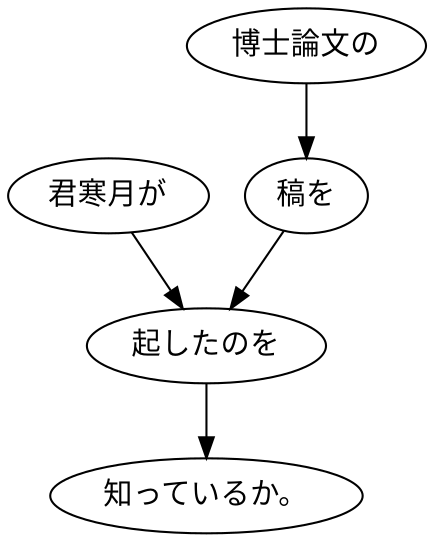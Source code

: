 digraph graph2545 {
	node0 [label="君寒月が"];
	node1 [label="博士論文の"];
	node2 [label="稿を"];
	node3 [label="起したのを"];
	node4 [label="知っているか。"];
	node0 -> node3;
	node1 -> node2;
	node2 -> node3;
	node3 -> node4;
}
